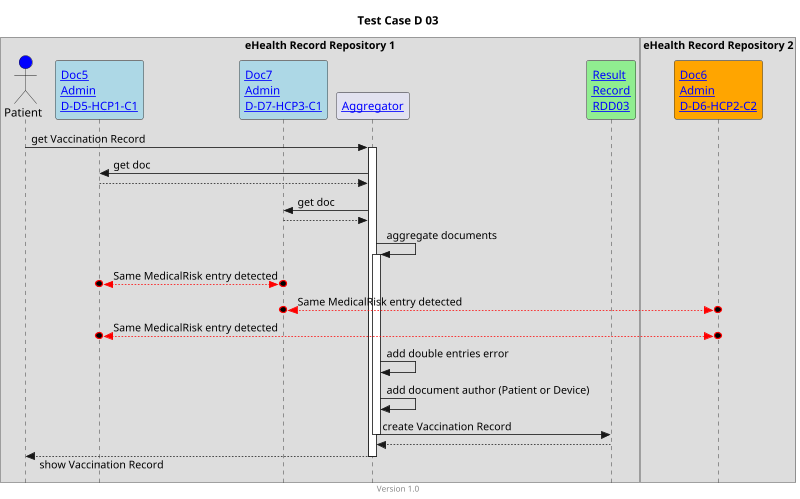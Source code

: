 @startuml
title Test Case D 03
footer Version 1.0
skinparam responseMessageBelowArrow true
skinparam style strictuml
scale max 800 width

box "eHealth Record Repository 1"
actor "Patient" as PAT #blue
participant "[[Bundle-D-D5-HCP1-C1.html Doc5\nAdmin\nD-D5-HCP1-C1]]" as Doc5 #lightblue
participant "[[Bundle-D-D7-HCP3-C1.html Doc7\nAdmin\nD-D7-HCP3-C1]]" as Doc7 #lightblue
participant "[[aggregator.html Aggregator]]" as AGG
participant "[[Bundle-RDD03.html Result\nRecord\nRDD03]]" as RES #lightgreen
end box

box "eHealth Record Repository 2"
participant "[[Bundle-D-D6-HCP2-C2.html Doc6\nAdmin\nD-D6-HCP2-C2]]" as Doc6 #orange
end box

PAT -> AGG: get Vaccination Record
activate AGG

AGG -> Doc5: get doc
AGG <-- Doc5

AGG -> Doc7: get doc
AGG <-- Doc7
 
AGG -> AGG: aggregate documents 
activate AGG

Doc5 o<-[#red]->o Doc7: Same MedicalRisk entry detected
Doc7 o<-[#red]->o Doc6: Same MedicalRisk entry detected
Doc5 o<-[#red]->o Doc6: Same MedicalRisk entry detected

AGG -> AGG: add double entries error
AGG -> AGG: add document author (Patient or Device)
AGG -> RES: create Vaccination Record
deactivate AGG
AGG <-- RES

PAT <-- AGG: show Vaccination Record
deactivate AGG


@enduml

